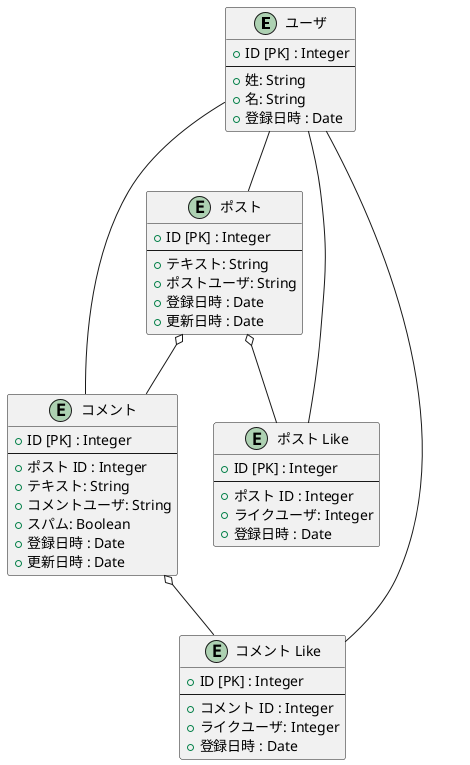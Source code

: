 @startuml

entity "ユーザ" as users {
    + ID [PK] : Integer
    --
    + 姓: String
    + 名: String
    + 登録日時 : Date
}

entity "ポスト" as posts {
    + ID [PK] : Integer
    --
    + テキスト: String
    + ポストユーザ: String
    + 登録日時 : Date
    + 更新日時 : Date
}

entity "コメント" as comments {
    + ID [PK] : Integer
    --
    + ポスト ID : Integer
    + テキスト: String
    + コメントユーザ: String
    + スパム: Boolean
    + 登録日時 : Date
    + 更新日時 : Date
}

entity "ポスト Like" as post_likes {
    + ID [PK] : Integer
    --
    + ポスト ID : Integer
    + ライクユーザ: Integer
    + 登録日時 : Date
}

entity "コメント Like" as comment_likes {
    + ID [PK] : Integer
    --
    + コメント ID : Integer
    + ライクユーザ: Integer
    + 登録日時 : Date
}


users -- posts
users -- comments
users -- post_likes
users -- comment_likes
posts o-- post_likes
posts o-- comments
comments o-- comment_likes

@enduml

